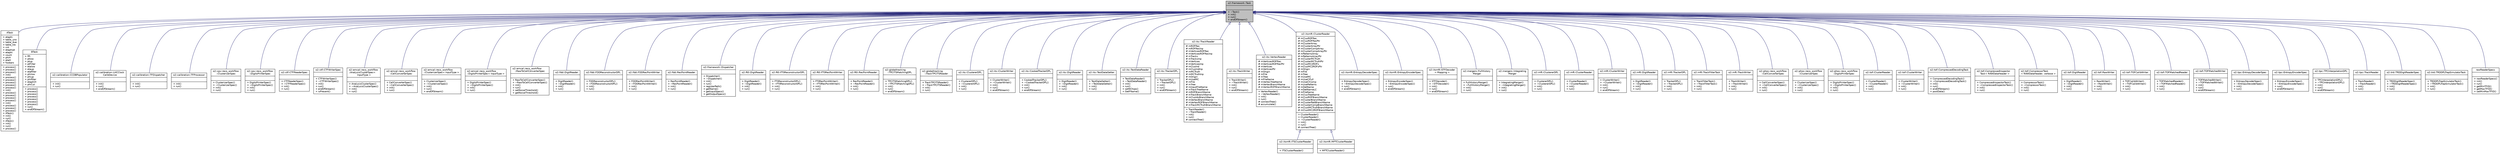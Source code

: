 digraph "o2::framework::Task"
{
 // INTERACTIVE_SVG=YES
  bgcolor="transparent";
  edge [fontname="Helvetica",fontsize="10",labelfontname="Helvetica",labelfontsize="10"];
  node [fontname="Helvetica",fontsize="10",shape=record];
  Node0 [label="{o2::framework::Task\n||+ ~Task()\l+ init()\l+ run()\l+ endOfStream()\l}",height=0.2,width=0.4,color="black", fillcolor="grey75", style="filled", fontcolor="black"];
  Node0 -> Node1 [dir="back",color="midnightblue",fontsize="10",style="solid",arrowtail="onormal",fontname="Helvetica"];
  Node1 [label="{ATask\n|+ etaphi\l+ table_uno\l+ table_due\l+ table_tre\l+ cnt\l+ etaphipt\l+ etaphi\l+ count\l+ phiH\l+ etaH\l+ foobars\l|+ process()\l+ process()\l+ process()\l+ init()\l+ process()\l+ process()\l+ process()\l+ process()\l+ process()\l+ init()\l+ process()\l+ process()\l+ process()\l+ process()\l+ init()\l+ process()\l+ process()\l+ process()\l+ ATask()\l+ init()\l+ run()\l+ ATask()\l+ init()\l+ run()\l+ process()\l}",height=0.2,width=0.4,color="black",URL="$d8/d0d/structATask.html"];
  Node0 -> Node2 [dir="back",color="midnightblue",fontsize="10",style="solid",arrowtail="onormal",fontname="Helvetica"];
  Node2 [label="{BTask\n|+ fPI\l+ ptlow\l+ ptup\l+ ptFilter\l+ etalow\l+ etaup\l+ etafilter\l+ philow\l+ phiup\l+ phifilter\l+ etaphiH\l+ phiCut\l|+ process()\l+ process()\l+ process()\l+ process()\l+ process()\l+ process()\l+ process()\l+ run()\l+ endOfStream()\l}",height=0.2,width=0.4,color="black",URL="$d2/d10/structBTask.html"];
  Node0 -> Node3 [dir="back",color="midnightblue",fontsize="10",style="solid",arrowtail="onormal",fontname="Helvetica"];
  Node3 [label="{o2::calibration::CCDBPopulator\n||+ init()\l+ run()\l}",height=0.2,width=0.4,color="black",URL="$df/dae/classo2_1_1calibration_1_1CCDBPopulator.html"];
  Node0 -> Node4 [dir="back",color="midnightblue",fontsize="10",style="solid",arrowtail="onormal",fontname="Helvetica"];
  Node4 [label="{o2::calibration::LHCClock\lCalibDevice\n||+ init()\l+ run()\l+ endOfStream()\l}",height=0.2,width=0.4,color="black",URL="$da/d5e/classo2_1_1calibration_1_1LHCClockCalibDevice.html"];
  Node0 -> Node5 [dir="back",color="midnightblue",fontsize="10",style="solid",arrowtail="onormal",fontname="Helvetica"];
  Node5 [label="{o2::calibration::TFDispatcher\n||+ init()\l+ run()\l}",height=0.2,width=0.4,color="black",URL="$de/d19/classo2_1_1calibration_1_1TFDispatcher.html"];
  Node0 -> Node6 [dir="back",color="midnightblue",fontsize="10",style="solid",arrowtail="onormal",fontname="Helvetica"];
  Node6 [label="{o2::calibration::TFProcessor\n||+ init()\l+ run()\l}",height=0.2,width=0.4,color="black",URL="$df/d3c/classo2_1_1calibration_1_1TFProcessor.html"];
  Node0 -> Node7 [dir="back",color="midnightblue",fontsize="10",style="solid",arrowtail="onormal",fontname="Helvetica"];
  Node7 [label="{o2::cpv::reco_workflow\l::ClusterizerSpec\n||+ ClusterizerSpec()\l+ ~ClusterizerSpec()\l+ init()\l+ run()\l}",height=0.2,width=0.4,color="black",URL="$d9/dea/classo2_1_1cpv_1_1reco__workflow_1_1ClusterizerSpec.html",tooltip="Clusterizer task for CPV digits. "];
  Node0 -> Node8 [dir="back",color="midnightblue",fontsize="10",style="solid",arrowtail="onormal",fontname="Helvetica"];
  Node8 [label="{o2::cpv::reco_workflow\l::DigitsPrinterSpec\n||+ DigitsPrinterSpec()\l+ ~DigitsPrinterSpec()\l+ init()\l+ run()\l}",height=0.2,width=0.4,color="black",URL="$d8/d5f/classo2_1_1cpv_1_1reco__workflow_1_1DigitsPrinterSpec.html",tooltip="Example task for CPV digits monitoring. "];
  Node0 -> Node9 [dir="back",color="midnightblue",fontsize="10",style="solid",arrowtail="onormal",fontname="Helvetica"];
  Node9 [label="{o2::ctf::CTFReaderSpec\n||+ CTFReaderSpec()\l+ ~CTFReaderSpec()\l+ init()\l+ run()\l}",height=0.2,width=0.4,color="black",URL="$d5/d75/classo2_1_1ctf_1_1CTFReaderSpec.html"];
  Node0 -> Node10 [dir="back",color="midnightblue",fontsize="10",style="solid",arrowtail="onormal",fontname="Helvetica"];
  Node10 [label="{o2::ctf::CTFWriterSpec\n||+ CTFWriterSpec()\l+ ~CTFWriterSpec()\l+ init()\l+ run()\l+ endOfStream()\l+ isPresent()\l}",height=0.2,width=0.4,color="black",URL="$d5/dd3/classo2_1_1ctf_1_1CTFWriterSpec.html"];
  Node0 -> Node11 [dir="back",color="midnightblue",fontsize="10",style="solid",arrowtail="onormal",fontname="Helvetica"];
  Node11 [label="{o2::emcal::reco_workflow\l::AnalysisClusterSpec\<\l InputType \>\n||+ AnalysisClusterSpec()\l+ ~AnalysisClusterSpec()\l+ init()\l+ run()\l}",height=0.2,width=0.4,color="black",URL="$d1/dac/classo2_1_1emcal_1_1reco__workflow_1_1AnalysisClusterSpec.html",tooltip="Analysis Cluster task for EMCAL anlaysis clusters. "];
  Node0 -> Node12 [dir="back",color="midnightblue",fontsize="10",style="solid",arrowtail="onormal",fontname="Helvetica"];
  Node12 [label="{o2::emcal::reco_workflow\l::CellConverterSpec\n||+ CellConverterSpec()\l+ ~CellConverterSpec()\l+ init()\l+ run()\l}",height=0.2,width=0.4,color="black",URL="$d1/d1b/classo2_1_1emcal_1_1reco__workflow_1_1CellConverterSpec.html",tooltip="Coverter task for EMCAL digits to EMCAL cells. "];
  Node0 -> Node13 [dir="back",color="midnightblue",fontsize="10",style="solid",arrowtail="onormal",fontname="Helvetica"];
  Node13 [label="{o2::emcal::reco_workflow\l::ClusterizerSpec\< InputType \>\n||+ ClusterizerSpec()\l+ ~ClusterizerSpec()\l+ init()\l+ run()\l+ endOfStream()\l}",height=0.2,width=0.4,color="black",URL="$d2/d53/classo2_1_1emcal_1_1reco__workflow_1_1ClusterizerSpec.html",tooltip="Clusterizer task for EMCAL digits. "];
  Node0 -> Node14 [dir="back",color="midnightblue",fontsize="10",style="solid",arrowtail="onormal",fontname="Helvetica"];
  Node14 [label="{o2::emcal::reco_workflow\l::DigitsPrinterSpec\< InputType \>\n||+ DigitsPrinterSpec()\l+ ~DigitsPrinterSpec()\l+ init()\l+ run()\l}",height=0.2,width=0.4,color="black",URL="$d0/d1c/classo2_1_1emcal_1_1reco__workflow_1_1DigitsPrinterSpec.html",tooltip="Example task for EMCAL digits monitoring. "];
  Node0 -> Node15 [dir="back",color="midnightblue",fontsize="10",style="solid",arrowtail="onormal",fontname="Helvetica"];
  Node15 [label="{o2::emcal::reco_workflow\l::RawToCellConverterSpec\n||+ RawToCellConverterSpec()\l+ ~RawToCellConverterSpec()\l+ init()\l+ run()\l+ setNoiseThreshold()\l+ getNoiseThreshold()\l}",height=0.2,width=0.4,color="black",URL="$d8/d69/classo2_1_1emcal_1_1reco__workflow_1_1RawToCellConverterSpec.html",tooltip="Coverter task for Raw data to EMCAL cells. "];
  Node0 -> Node16 [dir="back",color="midnightblue",fontsize="10",style="solid",arrowtail="onormal",fontname="Helvetica"];
  Node16 [label="{o2::fdd::DigitReader\n||+ DigitReader()\l+ ~DigitReader()\l+ init()\l+ run()\l}",height=0.2,width=0.4,color="black",URL="$df/d93/classo2_1_1fdd_1_1DigitReader.html"];
  Node0 -> Node17 [dir="back",color="midnightblue",fontsize="10",style="solid",arrowtail="onormal",fontname="Helvetica"];
  Node17 [label="{o2::fdd::FDDReconstructorDPL\n||+ FDDReconstructorDPL()\l+ ~FDDReconstructorDPL()\l+ init()\l+ run()\l}",height=0.2,width=0.4,color="black",URL="$d5/d80/classo2_1_1fdd_1_1FDDReconstructorDPL.html"];
  Node0 -> Node18 [dir="back",color="midnightblue",fontsize="10",style="solid",arrowtail="onormal",fontname="Helvetica"];
  Node18 [label="{o2::fdd::FDDRecPointWriter\n||+ FDDRecPointWriter()\l+ ~FDDRecPointWriter()\l+ init()\l+ run()\l}",height=0.2,width=0.4,color="black",URL="$df/d6d/classo2_1_1fdd_1_1FDDRecPointWriter.html"];
  Node0 -> Node19 [dir="back",color="midnightblue",fontsize="10",style="solid",arrowtail="onormal",fontname="Helvetica"];
  Node19 [label="{o2::fdd::RecPointReader\n||+ RecPointReader()\l+ ~RecPointReader()\l+ init()\l+ run()\l}",height=0.2,width=0.4,color="black",URL="$d8/dc0/classo2_1_1fdd_1_1RecPointReader.html"];
  Node0 -> Node20 [dir="back",color="midnightblue",fontsize="10",style="solid",arrowtail="onormal",fontname="Helvetica"];
  Node20 [label="{o2::framework::Dispatcher\n||+ Dispatcher()\l+ ~Dispatcher()\l+ init()\l+ run()\l+ registerPath()\l+ getName()\l+ getInputSpecs()\l+ getOutputSpecs()\l}",height=0.2,width=0.4,color="black",URL="$d8/d30/classo2_1_1framework_1_1Dispatcher.html"];
  Node0 -> Node21 [dir="back",color="midnightblue",fontsize="10",style="solid",arrowtail="onormal",fontname="Helvetica"];
  Node21 [label="{o2::ft0::DigitReader\n||+ DigitReader()\l+ ~DigitReader()\l+ init()\l+ run()\l}",height=0.2,width=0.4,color="black",URL="$d0/dc7/classo2_1_1ft0_1_1DigitReader.html"];
  Node0 -> Node22 [dir="back",color="midnightblue",fontsize="10",style="solid",arrowtail="onormal",fontname="Helvetica"];
  Node22 [label="{o2::ft0::FT0ReconstructorDPL\n||+ FT0ReconstructorDPL()\l+ ~FT0ReconstructorDPL()\l+ init()\l+ run()\l}",height=0.2,width=0.4,color="black",URL="$d7/d4b/classo2_1_1ft0_1_1FT0ReconstructorDPL.html"];
  Node0 -> Node23 [dir="back",color="midnightblue",fontsize="10",style="solid",arrowtail="onormal",fontname="Helvetica"];
  Node23 [label="{o2::ft0::FT0RecPointWriter\n||+ FT0RecPointWriter()\l+ ~FT0RecPointWriter()\l+ init()\l+ run()\l}",height=0.2,width=0.4,color="black",URL="$d5/de8/classo2_1_1ft0_1_1FT0RecPointWriter.html"];
  Node0 -> Node24 [dir="back",color="midnightblue",fontsize="10",style="solid",arrowtail="onormal",fontname="Helvetica"];
  Node24 [label="{o2::ft0::RecPointReader\n||+ RecPointReader()\l+ ~RecPointReader()\l+ init()\l+ run()\l}",height=0.2,width=0.4,color="black",URL="$dd/dea/classo2_1_1ft0_1_1RecPointReader.html"];
  Node0 -> Node25 [dir="back",color="midnightblue",fontsize="10",style="solid",arrowtail="onormal",fontname="Helvetica"];
  Node25 [label="{o2::globaltracking\l::TPCITSMatchingDPL\n||+ TPCITSMatchingDPL()\l+ ~TPCITSMatchingDPL()\l+ init()\l+ run()\l+ endOfStream()\l}",height=0.2,width=0.4,color="black",URL="$da/d84/classo2_1_1globaltracking_1_1TPCITSMatchingDPL.html"];
  Node0 -> Node26 [dir="back",color="midnightblue",fontsize="10",style="solid",arrowtail="onormal",fontname="Helvetica"];
  Node26 [label="{o2::globaltracking\l::TrackTPCITSReader\n||+ TrackTPCITSReader()\l+ ~TrackTPCITSReader()\l+ init()\l+ run()\l}",height=0.2,width=0.4,color="black",URL="$d1/dd4/classo2_1_1globaltracking_1_1TrackTPCITSReader.html"];
  Node0 -> Node27 [dir="back",color="midnightblue",fontsize="10",style="solid",arrowtail="onormal",fontname="Helvetica"];
  Node27 [label="{o2::its::ClustererDPL\n||+ ClustererDPL()\l+ ~ClustererDPL()\l+ init()\l+ run()\l}",height=0.2,width=0.4,color="black",URL="$d7/dd0/classo2_1_1its_1_1ClustererDPL.html"];
  Node0 -> Node28 [dir="back",color="midnightblue",fontsize="10",style="solid",arrowtail="onormal",fontname="Helvetica"];
  Node28 [label="{o2::its::ClusterWriter\n||+ ClusterWriter()\l+ ~ClusterWriter()\l+ init()\l+ run()\l+ endOfStream()\l}",height=0.2,width=0.4,color="black",URL="$d2/d50/classo2_1_1its_1_1ClusterWriter.html"];
  Node0 -> Node29 [dir="back",color="midnightblue",fontsize="10",style="solid",arrowtail="onormal",fontname="Helvetica"];
  Node29 [label="{o2::its::CookedTrackerDPL\n||+ CookedTrackerDPL()\l+ ~CookedTrackerDPL()\l+ init()\l+ run()\l+ endOfStream()\l}",height=0.2,width=0.4,color="black",URL="$d2/d11/classo2_1_1its_1_1CookedTrackerDPL.html"];
  Node0 -> Node30 [dir="back",color="midnightblue",fontsize="10",style="solid",arrowtail="onormal",fontname="Helvetica"];
  Node30 [label="{o2::its::DigitReader\n||+ DigitReader()\l+ ~DigitReader()\l+ init()\l+ run()\l}",height=0.2,width=0.4,color="black",URL="$d1/d0b/classo2_1_1its_1_1DigitReader.html"];
  Node0 -> Node31 [dir="back",color="midnightblue",fontsize="10",style="solid",arrowtail="onormal",fontname="Helvetica"];
  Node31 [label="{o2::its::TestDataGetter\n||+ TestDataGetter()\l+ ~TestDataGetter()\l+ init()\l+ run()\l}",height=0.2,width=0.4,color="black",URL="$d0/d46/classo2_1_1its_1_1TestDataGetter.html"];
  Node0 -> Node32 [dir="back",color="midnightblue",fontsize="10",style="solid",arrowtail="onormal",fontname="Helvetica"];
  Node32 [label="{o2::its::TestDataReader\n||+ TestDataReader()\l+ ~TestDataReader()\l+ init()\l+ run()\l+ setNChips()\l+ GetFName()\l}",height=0.2,width=0.4,color="black",URL="$db/d7e/classo2_1_1its_1_1TestDataReader.html"];
  Node0 -> Node33 [dir="back",color="midnightblue",fontsize="10",style="solid",arrowtail="onormal",fontname="Helvetica"];
  Node33 [label="{o2::its::TrackerDPL\n||+ TrackerDPL()\l+ ~TrackerDPL()\l+ init()\l+ run()\l+ endOfStream()\l}",height=0.2,width=0.4,color="black",URL="$d6/d54/classo2_1_1its_1_1TrackerDPL.html"];
  Node0 -> Node34 [dir="back",color="midnightblue",fontsize="10",style="solid",arrowtail="onormal",fontname="Helvetica"];
  Node34 [label="{o2::its::TrackReader\n|# mROFRec\l# mROFRecInp\l# mVerticesROFRec\l# mVerticesROFRecInp\l# mTracks\l# mTracksInp\l# mVertices\l# mVerticesInp\l# mClusInd\l# mClusIndInp\l# mMCTruth\l# mMCTruthInp\l# mOrigin\l# mUseMC\l# mFile\l# mTree\l# mInputFileName\l# mTrackTreeName\l# mROFBranchName\l# mTrackBranchName\l# mClusIdxBranchName\l# mVertexBranchName\l# mVertexROFBranchName\l# mTrackMCTruthBranchName\l|+ TrackReader()\l+ ~TrackReader()\l+ init()\l+ run()\l# connectTree()\l}",height=0.2,width=0.4,color="black",URL="$d2/d07/classo2_1_1its_1_1TrackReader.html"];
  Node0 -> Node35 [dir="back",color="midnightblue",fontsize="10",style="solid",arrowtail="onormal",fontname="Helvetica"];
  Node35 [label="{o2::its::TrackWriter\n||+ TrackWriter()\l+ ~TrackWriter()\l+ init()\l+ run()\l+ endOfStream()\l}",height=0.2,width=0.4,color="black",URL="$d8/d28/classo2_1_1its_1_1TrackWriter.html"];
  Node0 -> Node36 [dir="back",color="midnightblue",fontsize="10",style="solid",arrowtail="onormal",fontname="Helvetica"];
  Node36 [label="{o2::its::VertexReader\n|# mVerticesROFRec\l# mVerticesROFRecPtr\l# mVertices\l# mVerticesPtr\l# mOrigin\l# mFile\l# mTree\l# mFileName\l# mVertexTreeName\l# mVertexBranchName\l# mVertexROFBranchName\l|+ VertexReader()\l+ ~VertexReader()\l+ init()\l+ run()\l# connectTree()\l# accumulate()\l}",height=0.2,width=0.4,color="black",URL="$d6/da1/classo2_1_1its_1_1VertexReader.html"];
  Node0 -> Node37 [dir="back",color="midnightblue",fontsize="10",style="solid",arrowtail="onormal",fontname="Helvetica"];
  Node37 [label="{o2::itsmft::ClusterReader\n|# mClusROFRec\l# mClusROFRecPtr\l# mClusterArray\l# mClusterArrayPtr\l# mClusterCompArray\l# mClusterCompArrayPtr\l# mPatternsArray\l# mPatternsArrayPtr\l# mClusterMCTruth\l# mClusterMCTruthPtr\l# mClusMC2ROFs\l# mClusMC2ROFsPtr\l# mOrigin\l# mFile\l# mTree\l# mUseMC\l# mUseClFull\l# mUseClComp\l# mUsePatterns\l# mDetName\l# mDetNameLC\l# mFileName\l# mClusTreeName\l# mClusROFBranchName\l# mClusterBranchName\l# mClusterPattBranchName\l# mClusterCompBranchName\l# mClustMCTruthBranchName\l# mClustMC2ROFBranchName\l|+ ClusterReader()\l+ ClusterReader()\l+ ~ClusterReader()\l+ init()\l+ run()\l# connectTree()\l}",height=0.2,width=0.4,color="black",URL="$d1/dc3/classo2_1_1itsmft_1_1ClusterReader.html"];
  Node37 -> Node38 [dir="back",color="midnightblue",fontsize="10",style="solid",arrowtail="onormal",fontname="Helvetica"];
  Node38 [label="{o2::itsmft::ITSClusterReader\n||+ ITSClusterReader()\l}",height=0.2,width=0.4,color="black",URL="$d9/d77/classo2_1_1itsmft_1_1ITSClusterReader.html"];
  Node37 -> Node39 [dir="back",color="midnightblue",fontsize="10",style="solid",arrowtail="onormal",fontname="Helvetica"];
  Node39 [label="{o2::itsmft::MFTClusterReader\n||+ MFTClusterReader()\l}",height=0.2,width=0.4,color="black",URL="$d5/dce/classo2_1_1itsmft_1_1MFTClusterReader.html"];
  Node0 -> Node40 [dir="back",color="midnightblue",fontsize="10",style="solid",arrowtail="onormal",fontname="Helvetica"];
  Node40 [label="{o2::itsmft::EntropyDecoderSpec\n||+ EntropyDecoderSpec()\l+ ~EntropyDecoderSpec()\l+ run()\l+ endOfStream()\l}",height=0.2,width=0.4,color="black",URL="$d4/d79/classo2_1_1itsmft_1_1EntropyDecoderSpec.html"];
  Node0 -> Node41 [dir="back",color="midnightblue",fontsize="10",style="solid",arrowtail="onormal",fontname="Helvetica"];
  Node41 [label="{o2::itsmft::EntropyEncoderSpec\n||+ EntropyEncoderSpec()\l+ ~EntropyEncoderSpec()\l+ run()\l+ endOfStream()\l}",height=0.2,width=0.4,color="black",URL="$d1/d3a/classo2_1_1itsmft_1_1EntropyEncoderSpec.html"];
  Node0 -> Node42 [dir="back",color="midnightblue",fontsize="10",style="solid",arrowtail="onormal",fontname="Helvetica"];
  Node42 [label="{o2::itsmft::STFDecoder\l\< Mapping \>\n||+ STFDecoder()\l+ ~STFDecoder()\l+ init()\l+ run()\l+ endOfStream()\l}",height=0.2,width=0.4,color="black",URL="$df/d13/classo2_1_1itsmft_1_1STFDecoder.html"];
  Node0 -> Node43 [dir="back",color="midnightblue",fontsize="10",style="solid",arrowtail="onormal",fontname="Helvetica"];
  Node43 [label="{o2::mergers::FullHistory\lMerger\n||+ FullHistoryMerger()\l+ ~FullHistoryMerger()\l+ init()\l+ run()\l}",height=0.2,width=0.4,color="black",URL="$da/d4a/classo2_1_1mergers_1_1FullHistoryMerger.html",tooltip="FullHistoryMerger data processor class. "];
  Node0 -> Node44 [dir="back",color="midnightblue",fontsize="10",style="solid",arrowtail="onormal",fontname="Helvetica"];
  Node44 [label="{o2::mergers::Integrating\lMerger\n||+ IntegratingMerger()\l+ ~IntegratingMerger()\l+ init()\l+ run()\l}",height=0.2,width=0.4,color="black",URL="$dc/d26/classo2_1_1mergers_1_1IntegratingMerger.html",tooltip="IntegratingMerger data processor class. "];
  Node0 -> Node45 [dir="back",color="midnightblue",fontsize="10",style="solid",arrowtail="onormal",fontname="Helvetica"];
  Node45 [label="{o2::mft::ClustererDPL\n||+ ClustererDPL()\l+ ~ClustererDPL()\l+ init()\l+ run()\l}",height=0.2,width=0.4,color="black",URL="$d6/d47/classo2_1_1mft_1_1ClustererDPL.html"];
  Node0 -> Node46 [dir="back",color="midnightblue",fontsize="10",style="solid",arrowtail="onormal",fontname="Helvetica"];
  Node46 [label="{o2::mft::ClusterReader\n||+ ClusterReader()\l+ ~ClusterReader()\l+ init()\l+ run()\l}",height=0.2,width=0.4,color="black",URL="$d1/d6e/classo2_1_1mft_1_1ClusterReader.html"];
  Node0 -> Node47 [dir="back",color="midnightblue",fontsize="10",style="solid",arrowtail="onormal",fontname="Helvetica"];
  Node47 [label="{o2::mft::ClusterWriter\n||+ ClusterWriter()\l+ ~ClusterWriter()\l+ init()\l+ run()\l+ endOfStream()\l}",height=0.2,width=0.4,color="black",URL="$db/d55/classo2_1_1mft_1_1ClusterWriter.html"];
  Node0 -> Node48 [dir="back",color="midnightblue",fontsize="10",style="solid",arrowtail="onormal",fontname="Helvetica"];
  Node48 [label="{o2::mft::DigitReader\n||+ DigitReader()\l+ ~DigitReader()\l+ init()\l+ run()\l}",height=0.2,width=0.4,color="black",URL="$de/dae/classo2_1_1mft_1_1DigitReader.html"];
  Node0 -> Node49 [dir="back",color="midnightblue",fontsize="10",style="solid",arrowtail="onormal",fontname="Helvetica"];
  Node49 [label="{o2::mft::TrackerDPL\n||+ TrackerDPL()\l+ ~TrackerDPL()\l+ init()\l+ run()\l}",height=0.2,width=0.4,color="black",URL="$da/d42/classo2_1_1mft_1_1TrackerDPL.html"];
  Node0 -> Node50 [dir="back",color="midnightblue",fontsize="10",style="solid",arrowtail="onormal",fontname="Helvetica"];
  Node50 [label="{o2::mft::TrackFitterTask\n||+ TrackFitterTask()\l+ ~TrackFitterTask()\l+ init()\l+ run()\l}",height=0.2,width=0.4,color="black",URL="$d1/d85/classo2_1_1mft_1_1TrackFitterTask.html"];
  Node0 -> Node51 [dir="back",color="midnightblue",fontsize="10",style="solid",arrowtail="onormal",fontname="Helvetica"];
  Node51 [label="{o2::mft::TrackWriter\n||+ TrackWriter()\l+ ~TrackWriter()\l+ init()\l+ run()\l}",height=0.2,width=0.4,color="black",URL="$d8/d41/classo2_1_1mft_1_1TrackWriter.html"];
  Node0 -> Node52 [dir="back",color="midnightblue",fontsize="10",style="solid",arrowtail="onormal",fontname="Helvetica"];
  Node52 [label="{o2::phos::reco_workflow\l::CellConverterSpec\n||+ CellConverterSpec()\l+ ~CellConverterSpec()\l+ init()\l+ run()\l}",height=0.2,width=0.4,color="black",URL="$d1/d85/classo2_1_1phos_1_1reco__workflow_1_1CellConverterSpec.html",tooltip="Coverter task for PHOS digits to AOD PHOS cells. "];
  Node0 -> Node53 [dir="back",color="midnightblue",fontsize="10",style="solid",arrowtail="onormal",fontname="Helvetica"];
  Node53 [label="{o2::phos::reco_workflow\l::ClusterizerSpec\n||+ ClusterizerSpec()\l+ ~ClusterizerSpec()\l+ init()\l+ run()\l}",height=0.2,width=0.4,color="black",URL="$d4/d5f/classo2_1_1phos_1_1reco__workflow_1_1ClusterizerSpec.html",tooltip="Clusterizer task for PHOS digits. "];
  Node0 -> Node54 [dir="back",color="midnightblue",fontsize="10",style="solid",arrowtail="onormal",fontname="Helvetica"];
  Node54 [label="{o2::phos::reco_workflow\l::DigitsPrinterSpec\n||+ DigitsPrinterSpec()\l+ ~DigitsPrinterSpec()\l+ init()\l+ run()\l}",height=0.2,width=0.4,color="black",URL="$d1/d97/classo2_1_1phos_1_1reco__workflow_1_1DigitsPrinterSpec.html",tooltip="Example task for PHOS digits monitoring. "];
  Node0 -> Node55 [dir="back",color="midnightblue",fontsize="10",style="solid",arrowtail="onormal",fontname="Helvetica"];
  Node55 [label="{o2::tof::ClusterReader\n||+ ClusterReader()\l+ ~ClusterReader()\l+ init()\l+ run()\l}",height=0.2,width=0.4,color="black",URL="$d2/db5/classo2_1_1tof_1_1ClusterReader.html"];
  Node0 -> Node56 [dir="back",color="midnightblue",fontsize="10",style="solid",arrowtail="onormal",fontname="Helvetica"];
  Node56 [label="{o2::tof::ClusterWriter\n||+ ClusterWriter()\l+ ~ClusterWriter()\l+ init()\l+ run()\l}",height=0.2,width=0.4,color="black",URL="$d0/d73/classo2_1_1tof_1_1ClusterWriter.html"];
  Node0 -> Node57 [dir="back",color="midnightblue",fontsize="10",style="solid",arrowtail="onormal",fontname="Helvetica"];
  Node57 [label="{o2::tof::CompressedDecodingTask\n||+ CompressedDecodingTask()\l+ ~CompressedDecodingTask()\l+ init()\l+ run()\l+ endOfStream()\l+ postData()\l}",height=0.2,width=0.4,color="black",URL="$dd/d7c/classo2_1_1tof_1_1CompressedDecodingTask.html"];
  Node0 -> Node58 [dir="back",color="midnightblue",fontsize="10",style="solid",arrowtail="onormal",fontname="Helvetica"];
  Node58 [label="{o2::tof::CompressedInspector\lTask\< RAWDataHeader \>\n||+ CompressedInspectorTask()\l+ ~CompressedInspectorTask()\l+ init()\l+ run()\l}",height=0.2,width=0.4,color="black",URL="$db/db0/classo2_1_1tof_1_1CompressedInspectorTask.html"];
  Node0 -> Node59 [dir="back",color="midnightblue",fontsize="10",style="solid",arrowtail="onormal",fontname="Helvetica"];
  Node59 [label="{o2::tof::CompressorTask\l\< RAWDataHeader, verbose \>\n||+ CompressorTask()\l+ ~CompressorTask()\l+ init()\l+ run()\l}",height=0.2,width=0.4,color="black",URL="$d2/d8a/classo2_1_1tof_1_1CompressorTask.html"];
  Node0 -> Node60 [dir="back",color="midnightblue",fontsize="10",style="solid",arrowtail="onormal",fontname="Helvetica"];
  Node60 [label="{o2::tof::DigitReader\n||+ DigitReader()\l+ ~DigitReader()\l+ init()\l+ run()\l}",height=0.2,width=0.4,color="black",URL="$d9/d97/classo2_1_1tof_1_1DigitReader.html"];
  Node0 -> Node61 [dir="back",color="midnightblue",fontsize="10",style="solid",arrowtail="onormal",fontname="Helvetica"];
  Node61 [label="{o2::tof::RawWriter\n||+ RawWriter()\l+ ~RawWriter()\l+ init()\l+ run()\l}",height=0.2,width=0.4,color="black",URL="$d2/dbc/classo2_1_1tof_1_1RawWriter.html"];
  Node0 -> Node62 [dir="back",color="midnightblue",fontsize="10",style="solid",arrowtail="onormal",fontname="Helvetica"];
  Node62 [label="{o2::tof::TOFCalibWriter\n||+ TOFCalibWriter()\l+ ~TOFCalibWriter()\l+ init()\l+ run()\l}",height=0.2,width=0.4,color="black",URL="$de/dd3/classo2_1_1tof_1_1TOFCalibWriter.html"];
  Node0 -> Node63 [dir="back",color="midnightblue",fontsize="10",style="solid",arrowtail="onormal",fontname="Helvetica"];
  Node63 [label="{o2::tof::TOFMatchedReader\n||+ TOFMatchedReader()\l+ ~TOFMatchedReader()\l+ init()\l+ run()\l}",height=0.2,width=0.4,color="black",URL="$d0/de3/classo2_1_1tof_1_1TOFMatchedReader.html"];
  Node0 -> Node64 [dir="back",color="midnightblue",fontsize="10",style="solid",arrowtail="onormal",fontname="Helvetica"];
  Node64 [label="{o2::tof::TOFMatchedWriter\n||+ TOFMatchedWriter()\l+ ~TOFMatchedWriter()\l+ init()\l+ run()\l+ endOfStream()\l}",height=0.2,width=0.4,color="black",URL="$d3/d1d/classo2_1_1tof_1_1TOFMatchedWriter.html"];
  Node0 -> Node65 [dir="back",color="midnightblue",fontsize="10",style="solid",arrowtail="onormal",fontname="Helvetica"];
  Node65 [label="{o2::tpc::EntropyDecoderSpec\n||+ EntropyDecoderSpec()\l+ ~EntropyDecoderSpec()\l+ init()\l+ run()\l}",height=0.2,width=0.4,color="black",URL="$db/dac/classo2_1_1tpc_1_1EntropyDecoderSpec.html"];
  Node0 -> Node66 [dir="back",color="midnightblue",fontsize="10",style="solid",arrowtail="onormal",fontname="Helvetica"];
  Node66 [label="{o2::tpc::EntropyEncoderSpec\n||+ EntropyEncoderSpec()\l+ ~EntropyEncoderSpec()\l+ run()\l+ endOfStream()\l}",height=0.2,width=0.4,color="black",URL="$de/d3d/classo2_1_1tpc_1_1EntropyEncoderSpec.html"];
  Node0 -> Node67 [dir="back",color="midnightblue",fontsize="10",style="solid",arrowtail="onormal",fontname="Helvetica"];
  Node67 [label="{o2::tpc::TPCInterpolationDPL\n||+ TPCInterpolationDPL()\l+ ~TPCInterpolationDPL()\l+ init()\l+ run()\l+ endOfStream()\l}",height=0.2,width=0.4,color="black",URL="$d9/d4f/classo2_1_1tpc_1_1TPCInterpolationDPL.html"];
  Node0 -> Node68 [dir="back",color="midnightblue",fontsize="10",style="solid",arrowtail="onormal",fontname="Helvetica"];
  Node68 [label="{o2::tpc::TrackReader\n||+ TrackReader()\l+ ~TrackReader()\l+ init()\l+ run()\l}",height=0.2,width=0.4,color="black",URL="$d1/d90/classo2_1_1tpc_1_1TrackReader.html",tooltip="< DPL device to read and send the TPC tracks (+MC) info "];
  Node0 -> Node69 [dir="back",color="midnightblue",fontsize="10",style="solid",arrowtail="onormal",fontname="Helvetica"];
  Node69 [label="{o2::trd::TRDDigitReaderSpec\n||+ TRDDigitReaderSpec()\l+ ~TRDDigitReaderSpec()\l+ init()\l+ run()\l}",height=0.2,width=0.4,color="black",URL="$db/d09/classo2_1_1trd_1_1TRDDigitReaderSpec.html"];
  Node0 -> Node70 [dir="back",color="midnightblue",fontsize="10",style="solid",arrowtail="onormal",fontname="Helvetica"];
  Node70 [label="{o2::trd::TRDDPLTrapSimulatorTask\n||+ TRDDPLTrapSimulatorTask()\l+ ~TRDDPLTrapSimulatorTask()\l+ init()\l+ run()\l}",height=0.2,width=0.4,color="black",URL="$d3/dfd/classo2_1_1trd_1_1TRDDPLTrapSimulatorTask.html"];
  Node0 -> Node71 [dir="back",color="midnightblue",fontsize="10",style="solid",arrowtail="onormal",fontname="Helvetica"];
  Node71 [label="{rawReaderSpecs\n||+ rawReaderSpecs()\l+ init()\l+ run()\l+ getMinTFID()\l+ getMaxTFID()\l+ setMinMaxTFID()\l}",height=0.2,width=0.4,color="black",URL="$dc/d6a/classrawReaderSpecs.html"];
}
